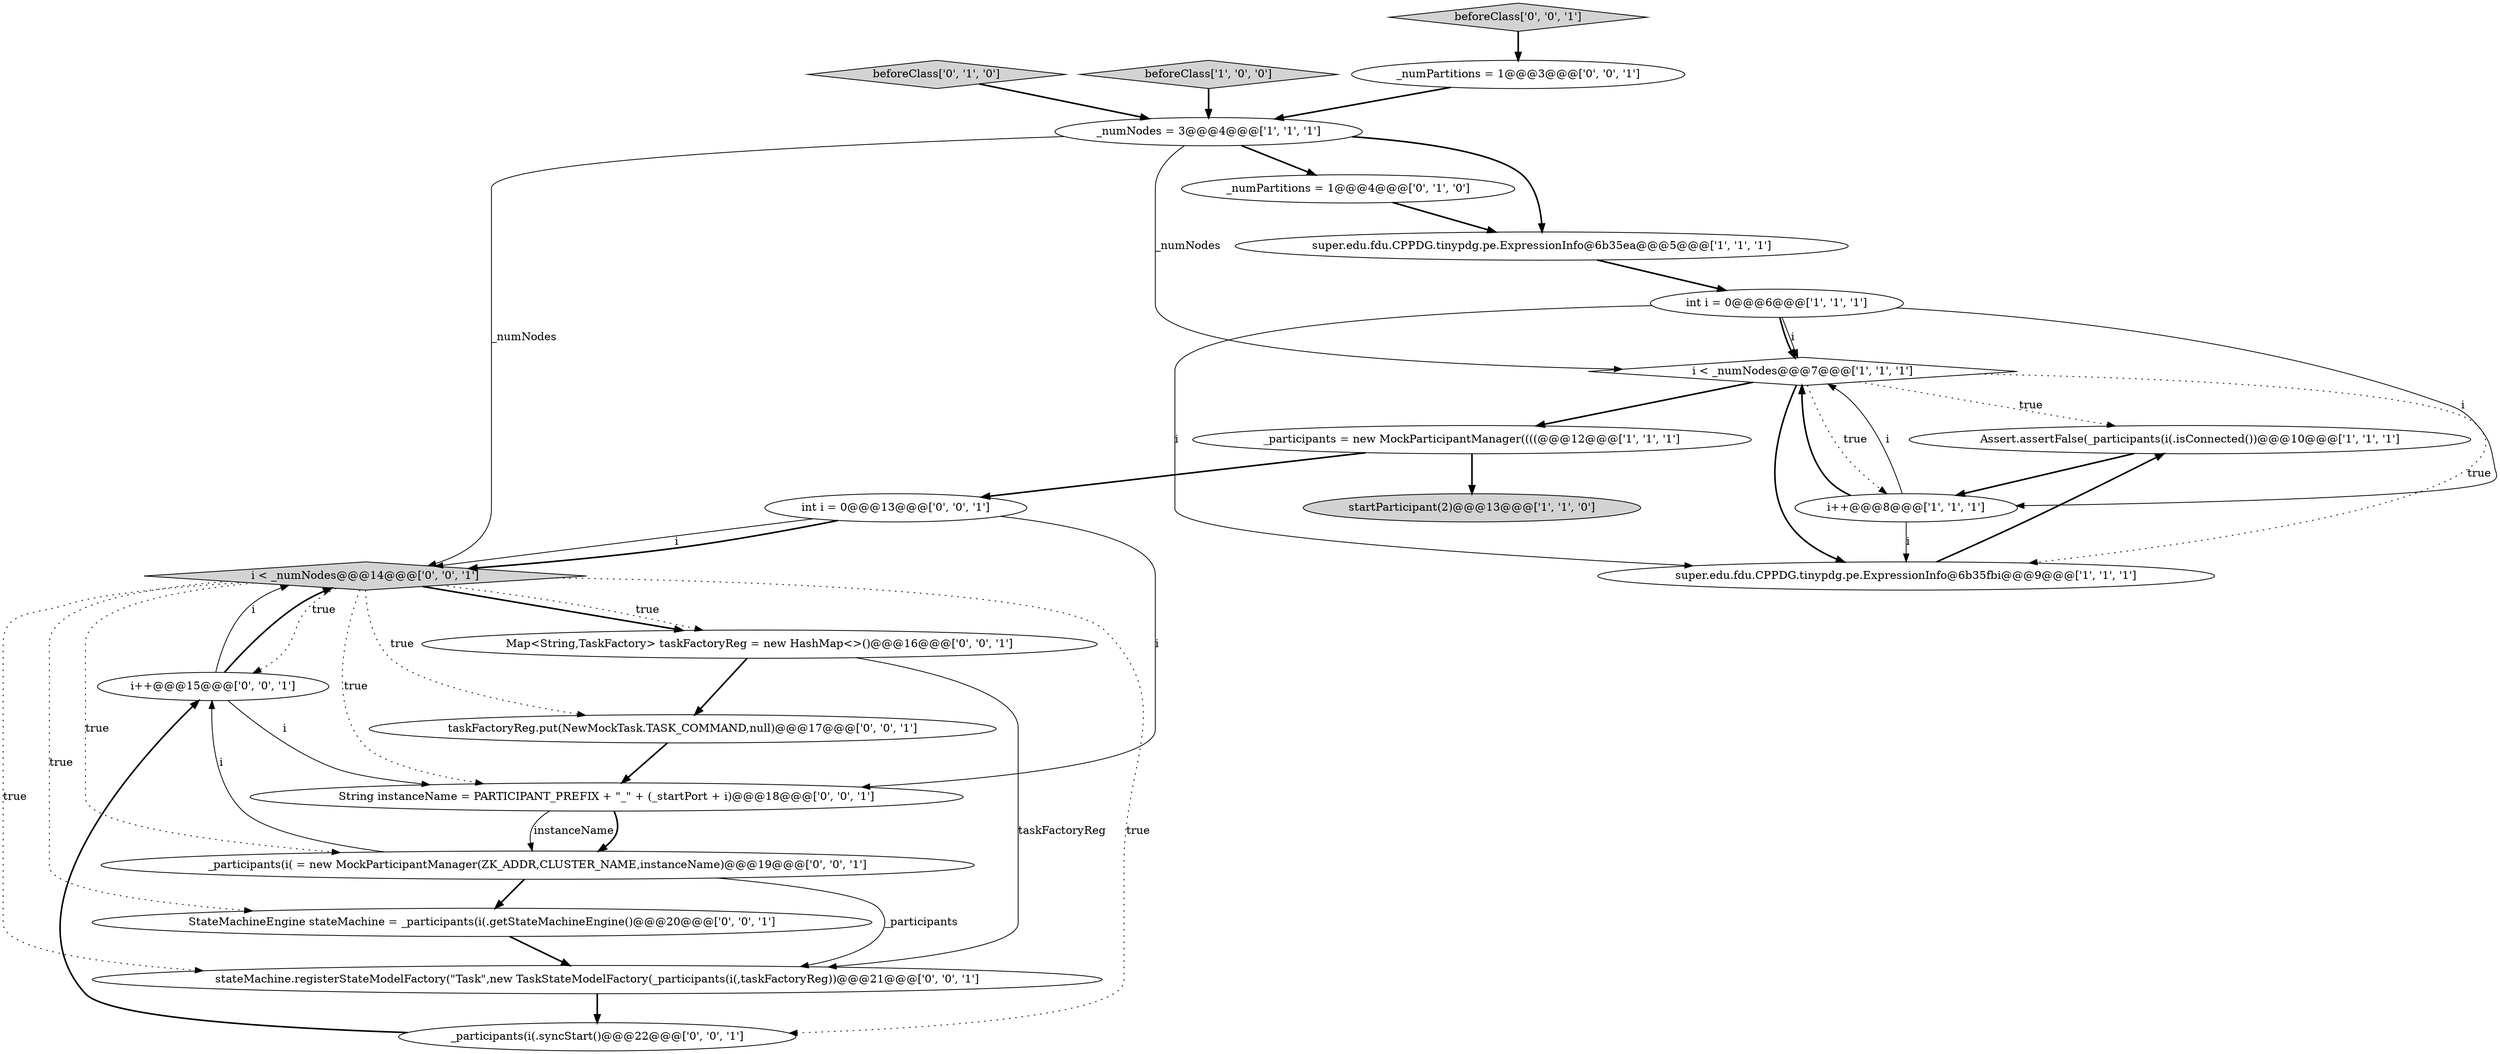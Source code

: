 digraph {
10 [style = filled, label = "beforeClass['0', '1', '0']", fillcolor = lightgray, shape = diamond image = "AAA0AAABBB2BBB"];
13 [style = filled, label = "i++@@@15@@@['0', '0', '1']", fillcolor = white, shape = ellipse image = "AAA0AAABBB3BBB"];
0 [style = filled, label = "_numNodes = 3@@@4@@@['1', '1', '1']", fillcolor = white, shape = ellipse image = "AAA0AAABBB1BBB"];
7 [style = filled, label = "Assert.assertFalse(_participants(i(.isConnected())@@@10@@@['1', '1', '1']", fillcolor = white, shape = ellipse image = "AAA0AAABBB1BBB"];
16 [style = filled, label = "String instanceName = PARTICIPANT_PREFIX + \"_\" + (_startPort + i)@@@18@@@['0', '0', '1']", fillcolor = white, shape = ellipse image = "AAA0AAABBB3BBB"];
20 [style = filled, label = "_participants(i( = new MockParticipantManager(ZK_ADDR,CLUSTER_NAME,instanceName)@@@19@@@['0', '0', '1']", fillcolor = white, shape = ellipse image = "AAA0AAABBB3BBB"];
9 [style = filled, label = "int i = 0@@@6@@@['1', '1', '1']", fillcolor = white, shape = ellipse image = "AAA0AAABBB1BBB"];
5 [style = filled, label = "_participants = new MockParticipantManager((((@@@12@@@['1', '1', '1']", fillcolor = white, shape = ellipse image = "AAA0AAABBB1BBB"];
19 [style = filled, label = "int i = 0@@@13@@@['0', '0', '1']", fillcolor = white, shape = ellipse image = "AAA0AAABBB3BBB"];
18 [style = filled, label = "StateMachineEngine stateMachine = _participants(i(.getStateMachineEngine()@@@20@@@['0', '0', '1']", fillcolor = white, shape = ellipse image = "AAA0AAABBB3BBB"];
14 [style = filled, label = "Map<String,TaskFactory> taskFactoryReg = new HashMap<>()@@@16@@@['0', '0', '1']", fillcolor = white, shape = ellipse image = "AAA0AAABBB3BBB"];
23 [style = filled, label = "_participants(i(.syncStart()@@@22@@@['0', '0', '1']", fillcolor = white, shape = ellipse image = "AAA0AAABBB3BBB"];
21 [style = filled, label = "i < _numNodes@@@14@@@['0', '0', '1']", fillcolor = lightgray, shape = diamond image = "AAA0AAABBB3BBB"];
17 [style = filled, label = "beforeClass['0', '0', '1']", fillcolor = lightgray, shape = diamond image = "AAA0AAABBB3BBB"];
4 [style = filled, label = "super.edu.fdu.CPPDG.tinypdg.pe.ExpressionInfo@6b35fbi@@@9@@@['1', '1', '1']", fillcolor = white, shape = ellipse image = "AAA0AAABBB1BBB"];
6 [style = filled, label = "i < _numNodes@@@7@@@['1', '1', '1']", fillcolor = white, shape = diamond image = "AAA0AAABBB1BBB"];
11 [style = filled, label = "_numPartitions = 1@@@4@@@['0', '1', '0']", fillcolor = white, shape = ellipse image = "AAA1AAABBB2BBB"];
8 [style = filled, label = "startParticipant(2)@@@13@@@['1', '1', '0']", fillcolor = lightgray, shape = ellipse image = "AAA0AAABBB1BBB"];
2 [style = filled, label = "i++@@@8@@@['1', '1', '1']", fillcolor = white, shape = ellipse image = "AAA0AAABBB1BBB"];
1 [style = filled, label = "super.edu.fdu.CPPDG.tinypdg.pe.ExpressionInfo@6b35ea@@@5@@@['1', '1', '1']", fillcolor = white, shape = ellipse image = "AAA0AAABBB1BBB"];
3 [style = filled, label = "beforeClass['1', '0', '0']", fillcolor = lightgray, shape = diamond image = "AAA0AAABBB1BBB"];
15 [style = filled, label = "_numPartitions = 1@@@3@@@['0', '0', '1']", fillcolor = white, shape = ellipse image = "AAA0AAABBB3BBB"];
12 [style = filled, label = "taskFactoryReg.put(NewMockTask.TASK_COMMAND,null)@@@17@@@['0', '0', '1']", fillcolor = white, shape = ellipse image = "AAA0AAABBB3BBB"];
22 [style = filled, label = "stateMachine.registerStateModelFactory(\"Task\",new TaskStateModelFactory(_participants(i(,taskFactoryReg))@@@21@@@['0', '0', '1']", fillcolor = white, shape = ellipse image = "AAA0AAABBB3BBB"];
5->19 [style = bold, label=""];
21->14 [style = bold, label=""];
16->20 [style = solid, label="instanceName"];
4->7 [style = bold, label=""];
1->9 [style = bold, label=""];
5->8 [style = bold, label=""];
6->4 [style = bold, label=""];
6->7 [style = dotted, label="true"];
18->22 [style = bold, label=""];
0->6 [style = solid, label="_numNodes"];
21->18 [style = dotted, label="true"];
20->18 [style = bold, label=""];
21->22 [style = dotted, label="true"];
20->22 [style = solid, label="_participants"];
14->12 [style = bold, label=""];
11->1 [style = bold, label=""];
14->22 [style = solid, label="taskFactoryReg"];
21->23 [style = dotted, label="true"];
13->16 [style = solid, label="i"];
13->21 [style = solid, label="i"];
0->11 [style = bold, label=""];
9->6 [style = solid, label="i"];
0->1 [style = bold, label=""];
20->13 [style = solid, label="i"];
21->20 [style = dotted, label="true"];
12->16 [style = bold, label=""];
9->6 [style = bold, label=""];
9->4 [style = solid, label="i"];
19->21 [style = bold, label=""];
6->4 [style = dotted, label="true"];
23->13 [style = bold, label=""];
15->0 [style = bold, label=""];
2->6 [style = solid, label="i"];
17->15 [style = bold, label=""];
19->16 [style = solid, label="i"];
3->0 [style = bold, label=""];
2->4 [style = solid, label="i"];
9->2 [style = solid, label="i"];
6->5 [style = bold, label=""];
2->6 [style = bold, label=""];
16->20 [style = bold, label=""];
21->14 [style = dotted, label="true"];
22->23 [style = bold, label=""];
6->2 [style = dotted, label="true"];
21->12 [style = dotted, label="true"];
21->16 [style = dotted, label="true"];
19->21 [style = solid, label="i"];
0->21 [style = solid, label="_numNodes"];
10->0 [style = bold, label=""];
21->13 [style = dotted, label="true"];
13->21 [style = bold, label=""];
7->2 [style = bold, label=""];
}
